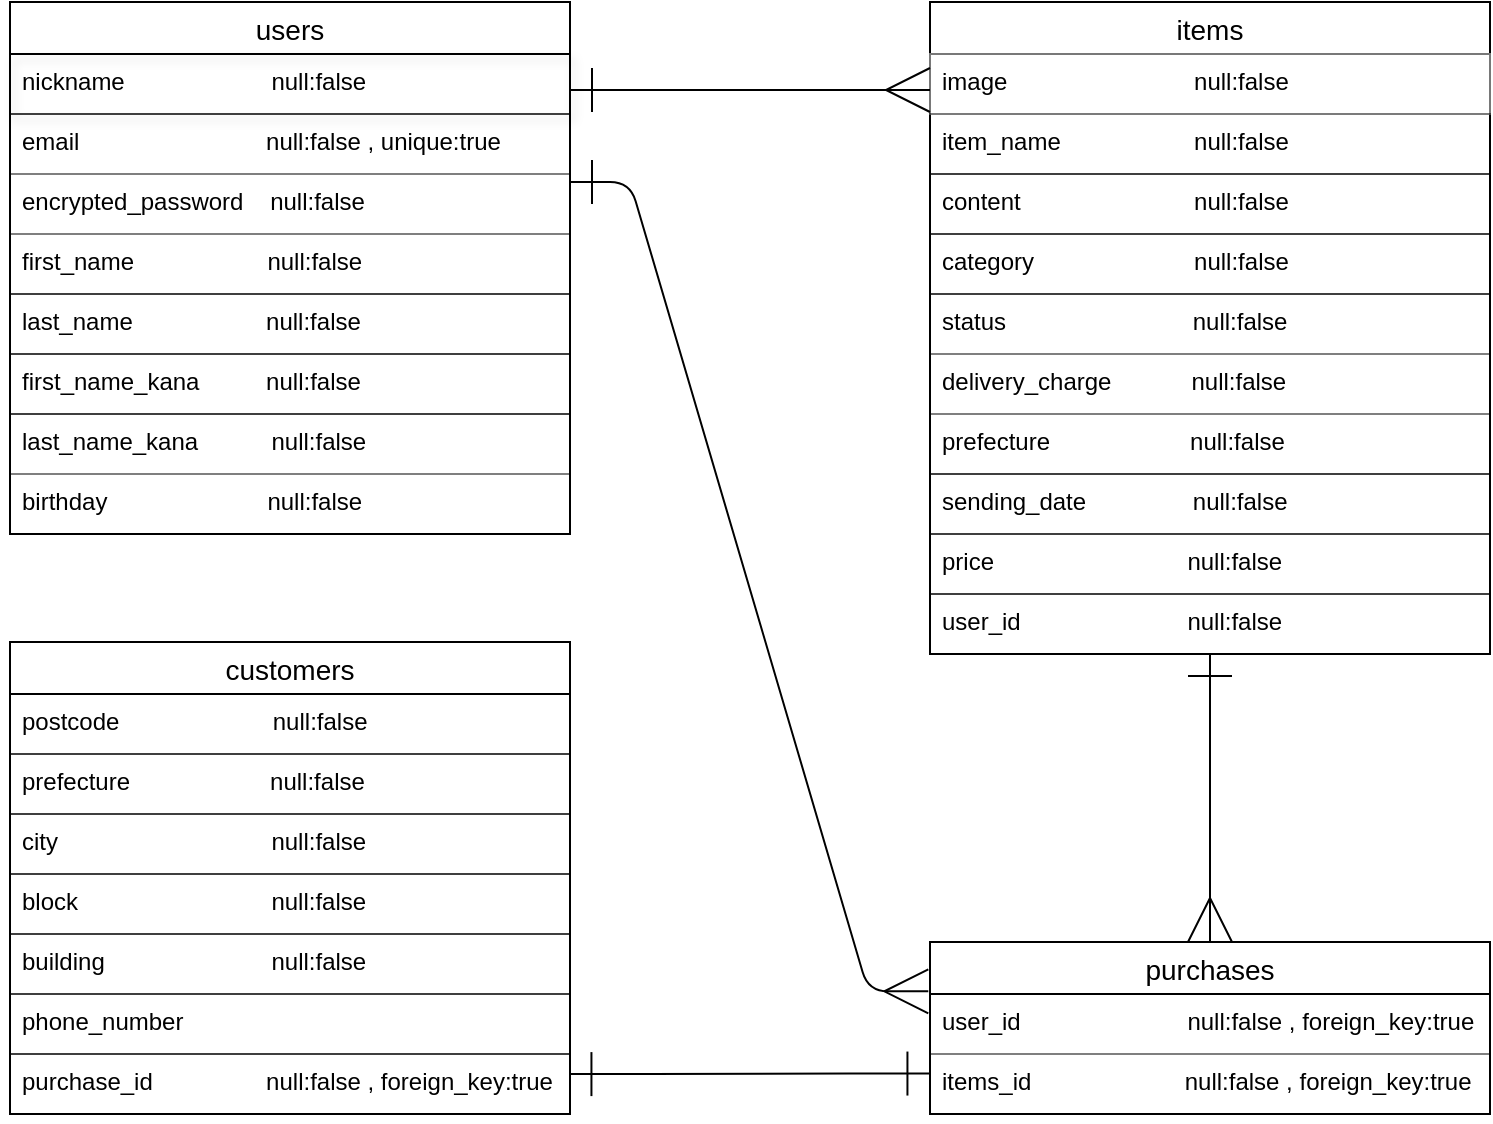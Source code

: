 <mxfile>
    <diagram id="QgRMV85nPhFAKMpSCtgz" name="ページ1">
        <mxGraphModel dx="825" dy="740" grid="1" gridSize="10" guides="1" tooltips="1" connect="1" arrows="1" fold="1" page="1" pageScale="1" pageWidth="827" pageHeight="1169" math="0" shadow="0">
            <root>
                <mxCell id="0"/>
                <mxCell id="1" parent="0"/>
                <mxCell id="4" value="users" style="swimlane;fontStyle=0;childLayout=stackLayout;horizontal=1;startSize=26;horizontalStack=0;resizeParent=1;resizeParentMax=0;resizeLast=0;collapsible=1;marginBottom=0;align=center;fontSize=14;" vertex="1" parent="1">
                    <mxGeometry x="40" y="80" width="280" height="266" as="geometry">
                        <mxRectangle x="40" y="80" width="70" height="26" as="alternateBounds"/>
                    </mxGeometry>
                </mxCell>
                <mxCell id="5" value="nickname                      null:false " style="text;strokeColor=default;fillColor=none;spacingLeft=4;spacingRight=4;overflow=hidden;rotatable=0;points=[[0,0.5],[1,0.5]];portConstraint=eastwest;fontSize=12;opacity=50;shadow=1;" vertex="1" parent="4">
                    <mxGeometry y="26" width="280" height="30" as="geometry"/>
                </mxCell>
                <mxCell id="6" value="email                            null:false , unique:true" style="text;strokeColor=default;fillColor=none;spacingLeft=4;spacingRight=4;overflow=hidden;rotatable=0;points=[[0,0.5],[1,0.5]];portConstraint=eastwest;fontSize=12;opacity=50;" vertex="1" parent="4">
                    <mxGeometry y="56" width="280" height="30" as="geometry"/>
                </mxCell>
                <mxCell id="64" value="encrypted_password    null:false " style="text;strokeColor=none;fillColor=none;spacingLeft=4;spacingRight=4;overflow=hidden;rotatable=0;points=[[0,0.5],[1,0.5]];portConstraint=eastwest;fontSize=12;" vertex="1" parent="4">
                    <mxGeometry y="86" width="280" height="30" as="geometry"/>
                </mxCell>
                <mxCell id="112" value="first_name                    null:false " style="text;strokeColor=default;fillColor=none;spacingLeft=4;spacingRight=4;overflow=hidden;rotatable=0;points=[[0,0.5],[1,0.5]];portConstraint=eastwest;fontSize=12;opacity=50;" vertex="1" parent="4">
                    <mxGeometry y="116" width="280" height="30" as="geometry"/>
                </mxCell>
                <mxCell id="116" value="last_name                    null:false " style="text;strokeColor=default;fillColor=none;spacingLeft=4;spacingRight=4;overflow=hidden;rotatable=0;points=[[0,0.5],[1,0.5]];portConstraint=eastwest;fontSize=12;opacity=50;" vertex="1" parent="4">
                    <mxGeometry y="146" width="280" height="30" as="geometry"/>
                </mxCell>
                <mxCell id="115" value="first_name_kana          null:false " style="text;strokeColor=default;fillColor=none;spacingLeft=4;spacingRight=4;overflow=hidden;rotatable=0;points=[[0,0.5],[1,0.5]];portConstraint=eastwest;fontSize=12;opacity=50;" vertex="1" parent="4">
                    <mxGeometry y="176" width="280" height="30" as="geometry"/>
                </mxCell>
                <mxCell id="114" value="last_name_kana           null:false " style="text;strokeColor=default;fillColor=none;spacingLeft=4;spacingRight=4;overflow=hidden;rotatable=0;points=[[0,0.5],[1,0.5]];portConstraint=eastwest;fontSize=12;opacity=50;" vertex="1" parent="4">
                    <mxGeometry y="206" width="280" height="30" as="geometry"/>
                </mxCell>
                <mxCell id="113" value="birthday                        null:false " style="text;strokeColor=none;fillColor=none;spacingLeft=4;spacingRight=4;overflow=hidden;rotatable=0;points=[[0,0.5],[1,0.5]];portConstraint=eastwest;fontSize=12;" vertex="1" parent="4">
                    <mxGeometry y="236" width="280" height="30" as="geometry"/>
                </mxCell>
                <mxCell id="8" value="items" style="swimlane;fontStyle=0;childLayout=stackLayout;horizontal=1;startSize=26;horizontalStack=0;resizeParent=1;resizeParentMax=0;resizeLast=0;collapsible=1;marginBottom=0;align=center;fontSize=14;" vertex="1" parent="1">
                    <mxGeometry x="500" y="80" width="280" height="326" as="geometry"/>
                </mxCell>
                <mxCell id="9" value="image                            null:false" style="text;strokeColor=#F0F0F0;fillColor=none;spacingLeft=4;spacingRight=4;overflow=hidden;rotatable=0;points=[[0,0.5],[1,0.5]];portConstraint=eastwest;fontSize=12;opacity=50;" vertex="1" parent="8">
                    <mxGeometry y="26" width="280" height="30" as="geometry"/>
                </mxCell>
                <mxCell id="15" value="item_name                    null:false" style="text;strokeColor=default;fillColor=none;spacingLeft=4;spacingRight=4;overflow=hidden;rotatable=0;points=[[0,0.5],[1,0.5]];portConstraint=eastwest;fontSize=12;opacity=50;" vertex="1" parent="8">
                    <mxGeometry y="56" width="280" height="30" as="geometry"/>
                </mxCell>
                <mxCell id="10" value="content                          null:false" style="text;strokeColor=default;fillColor=none;spacingLeft=4;spacingRight=4;overflow=hidden;rotatable=0;points=[[0,0.5],[1,0.5]];portConstraint=eastwest;fontSize=12;opacity=50;" vertex="1" parent="8">
                    <mxGeometry y="86" width="280" height="30" as="geometry"/>
                </mxCell>
                <mxCell id="11" value="category                        null:false" style="text;strokeColor=default;fillColor=none;spacingLeft=4;spacingRight=4;overflow=hidden;rotatable=0;points=[[0,0.5],[1,0.5]];portConstraint=eastwest;fontSize=12;opacity=50;" vertex="1" parent="8">
                    <mxGeometry y="116" width="280" height="30" as="geometry"/>
                </mxCell>
                <mxCell id="73" value="status                            null:false" style="text;strokeColor=default;fillColor=none;spacingLeft=4;spacingRight=4;overflow=hidden;rotatable=0;points=[[0,0.5],[1,0.5]];portConstraint=eastwest;fontSize=12;opacity=50;" vertex="1" parent="8">
                    <mxGeometry y="146" width="280" height="30" as="geometry"/>
                </mxCell>
                <mxCell id="72" value="delivery_charge            null:false" style="text;strokeColor=none;fillColor=none;spacingLeft=4;spacingRight=4;overflow=hidden;rotatable=0;points=[[0,0.5],[1,0.5]];portConstraint=eastwest;fontSize=12;" vertex="1" parent="8">
                    <mxGeometry y="176" width="280" height="30" as="geometry"/>
                </mxCell>
                <mxCell id="71" value="prefecture                     null:false" style="text;strokeColor=default;fillColor=none;spacingLeft=4;spacingRight=4;overflow=hidden;rotatable=0;points=[[0,0.5],[1,0.5]];portConstraint=eastwest;fontSize=12;strokeWidth=1;opacity=50;" vertex="1" parent="8">
                    <mxGeometry y="206" width="280" height="30" as="geometry"/>
                </mxCell>
                <mxCell id="70" value="sending_date                null:false" style="text;strokeColor=default;fillColor=none;spacingLeft=4;spacingRight=4;overflow=hidden;rotatable=0;points=[[0,0.5],[1,0.5]];portConstraint=eastwest;fontSize=12;opacity=50;" vertex="1" parent="8">
                    <mxGeometry y="236" width="280" height="30" as="geometry"/>
                </mxCell>
                <mxCell id="69" value="price                             null:false" style="text;strokeColor=default;fillColor=none;spacingLeft=4;spacingRight=4;overflow=hidden;rotatable=0;points=[[0,0.5],[1,0.5]];portConstraint=eastwest;fontSize=12;opacity=50;" vertex="1" parent="8">
                    <mxGeometry y="266" width="280" height="30" as="geometry"/>
                </mxCell>
                <mxCell id="68" value="user_id                         null:false" style="text;strokeColor=default;fillColor=none;spacingLeft=4;spacingRight=4;overflow=hidden;rotatable=0;points=[[0,0.5],[1,0.5]];portConstraint=eastwest;fontSize=12;opacity=50;" vertex="1" parent="8">
                    <mxGeometry y="296" width="280" height="30" as="geometry"/>
                </mxCell>
                <mxCell id="14" value="" style="edgeStyle=entityRelationEdgeStyle;fontSize=12;html=1;endArrow=ERmany;entryX=0;entryY=0.5;entryDx=0;entryDy=0;startSize=20;startArrow=ERone;startFill=0;endFill=0;strokeWidth=1;targetPerimeterSpacing=0;endSize=20;" edge="1" parent="1">
                    <mxGeometry width="100" height="100" relative="1" as="geometry">
                        <mxPoint x="320" y="124" as="sourcePoint"/>
                        <mxPoint x="500" y="124" as="targetPoint"/>
                    </mxGeometry>
                </mxCell>
                <mxCell id="76" value="purchases" style="swimlane;fontStyle=0;childLayout=stackLayout;horizontal=1;startSize=26;horizontalStack=0;resizeParent=1;resizeParentMax=0;resizeLast=0;collapsible=1;marginBottom=0;align=center;fontSize=14;" vertex="1" parent="1">
                    <mxGeometry x="500" y="550" width="280" height="86" as="geometry"/>
                </mxCell>
                <mxCell id="78" value="user_id                         null:false , foreign_key:true" style="text;strokeColor=default;fillColor=none;spacingLeft=4;spacingRight=4;overflow=hidden;rotatable=0;points=[[0,0.5],[1,0.5]];portConstraint=eastwest;fontSize=12;opacity=50;" vertex="1" parent="76">
                    <mxGeometry y="26" width="280" height="30" as="geometry"/>
                </mxCell>
                <mxCell id="79" value="items_id                       null:false , foreign_key:true" style="text;strokeColor=none;fillColor=none;spacingLeft=4;spacingRight=4;overflow=hidden;rotatable=0;points=[[0,0.5],[1,0.5]];portConstraint=eastwest;fontSize=12;" vertex="1" parent="76">
                    <mxGeometry y="56" width="280" height="30" as="geometry"/>
                </mxCell>
                <mxCell id="89" value="customers" style="swimlane;fontStyle=0;childLayout=stackLayout;horizontal=1;startSize=26;horizontalStack=0;resizeParent=1;resizeParentMax=0;resizeLast=0;collapsible=1;marginBottom=0;align=center;fontSize=14;" vertex="1" parent="1">
                    <mxGeometry x="40" y="400" width="280" height="236" as="geometry"/>
                </mxCell>
                <mxCell id="90" value="postcode                       null:false" style="text;strokeColor=default;fillColor=none;spacingLeft=4;spacingRight=4;overflow=hidden;rotatable=0;points=[[0,0.5],[1,0.5]];portConstraint=eastwest;fontSize=12;opacity=50;" vertex="1" parent="89">
                    <mxGeometry y="26" width="280" height="30" as="geometry"/>
                </mxCell>
                <mxCell id="91" value="prefecture                     null:false" style="text;strokeColor=default;fillColor=none;spacingLeft=4;spacingRight=4;overflow=hidden;rotatable=0;points=[[0,0.5],[1,0.5]];portConstraint=eastwest;fontSize=12;opacity=50;" vertex="1" parent="89">
                    <mxGeometry y="56" width="280" height="30" as="geometry"/>
                </mxCell>
                <mxCell id="126" value="city                                null:false" style="text;strokeColor=default;fillColor=none;spacingLeft=4;spacingRight=4;overflow=hidden;rotatable=0;points=[[0,0.5],[1,0.5]];portConstraint=eastwest;fontSize=12;opacity=50;" vertex="1" parent="89">
                    <mxGeometry y="86" width="280" height="30" as="geometry"/>
                </mxCell>
                <mxCell id="127" value="block                             null:false" style="text;strokeColor=default;fillColor=none;spacingLeft=4;spacingRight=4;overflow=hidden;rotatable=0;points=[[0,0.5],[1,0.5]];portConstraint=eastwest;fontSize=12;opacity=50;" vertex="1" parent="89">
                    <mxGeometry y="116" width="280" height="30" as="geometry"/>
                </mxCell>
                <mxCell id="128" value="building                         null:false" style="text;strokeColor=default;fillColor=none;spacingLeft=4;spacingRight=4;overflow=hidden;rotatable=0;points=[[0,0.5],[1,0.5]];portConstraint=eastwest;fontSize=12;opacity=50;" vertex="1" parent="89">
                    <mxGeometry y="146" width="280" height="30" as="geometry"/>
                </mxCell>
                <mxCell id="129" value="phone_number" style="text;strokeColor=default;fillColor=none;spacingLeft=4;spacingRight=4;overflow=hidden;rotatable=0;points=[[0,0.5],[1,0.5]];portConstraint=eastwest;fontSize=12;opacity=50;" vertex="1" parent="89">
                    <mxGeometry y="176" width="280" height="30" as="geometry"/>
                </mxCell>
                <mxCell id="130" value="purchase_id                 null:false , foreign_key:true" style="text;strokeColor=default;fillColor=none;spacingLeft=4;spacingRight=4;overflow=hidden;rotatable=0;points=[[0,0.5],[1,0.5]];portConstraint=eastwest;fontSize=12;opacity=50;" vertex="1" parent="89">
                    <mxGeometry y="206" width="280" height="30" as="geometry"/>
                </mxCell>
                <mxCell id="93" value="" style="edgeStyle=entityRelationEdgeStyle;fontSize=12;html=1;endArrow=ERmany;entryX=-0.003;entryY=0.287;entryDx=0;entryDy=0;startSize=20;startArrow=ERone;startFill=0;endFill=0;strokeWidth=1;targetPerimeterSpacing=0;endSize=20;entryPerimeter=0;" edge="1" parent="1" target="76">
                    <mxGeometry width="100" height="100" relative="1" as="geometry">
                        <mxPoint x="320" y="170" as="sourcePoint"/>
                        <mxPoint x="498.88" y="575.06" as="targetPoint"/>
                    </mxGeometry>
                </mxCell>
                <mxCell id="94" value="" style="edgeStyle=entityRelationEdgeStyle;fontSize=12;html=1;endArrow=ERone;entryX=-0.001;entryY=0.326;entryDx=0;entryDy=0;startSize=20;startArrow=ERone;startFill=0;endFill=0;strokeWidth=1;targetPerimeterSpacing=0;endSize=20;entryPerimeter=0;exitX=0.999;exitY=0.335;exitDx=0;exitDy=0;exitPerimeter=0;" edge="1" parent="1" source="130" target="79">
                    <mxGeometry width="100" height="100" relative="1" as="geometry">
                        <mxPoint x="290" y="550" as="sourcePoint"/>
                        <mxPoint x="467.2" y="955.87" as="targetPoint"/>
                    </mxGeometry>
                </mxCell>
                <mxCell id="95" value="" style="fontSize=12;html=1;endArrow=ERone;startSize=20;startArrow=ERmany;startFill=0;endFill=0;strokeWidth=1;targetPerimeterSpacing=0;endSize=20;exitX=0.5;exitY=0;exitDx=0;exitDy=0;" edge="1" parent="1" source="76" target="68">
                    <mxGeometry width="100" height="100" relative="1" as="geometry">
                        <mxPoint x="400" y="412.316" as="sourcePoint"/>
                        <mxPoint x="640" y="410" as="targetPoint"/>
                    </mxGeometry>
                </mxCell>
            </root>
        </mxGraphModel>
    </diagram>
</mxfile>